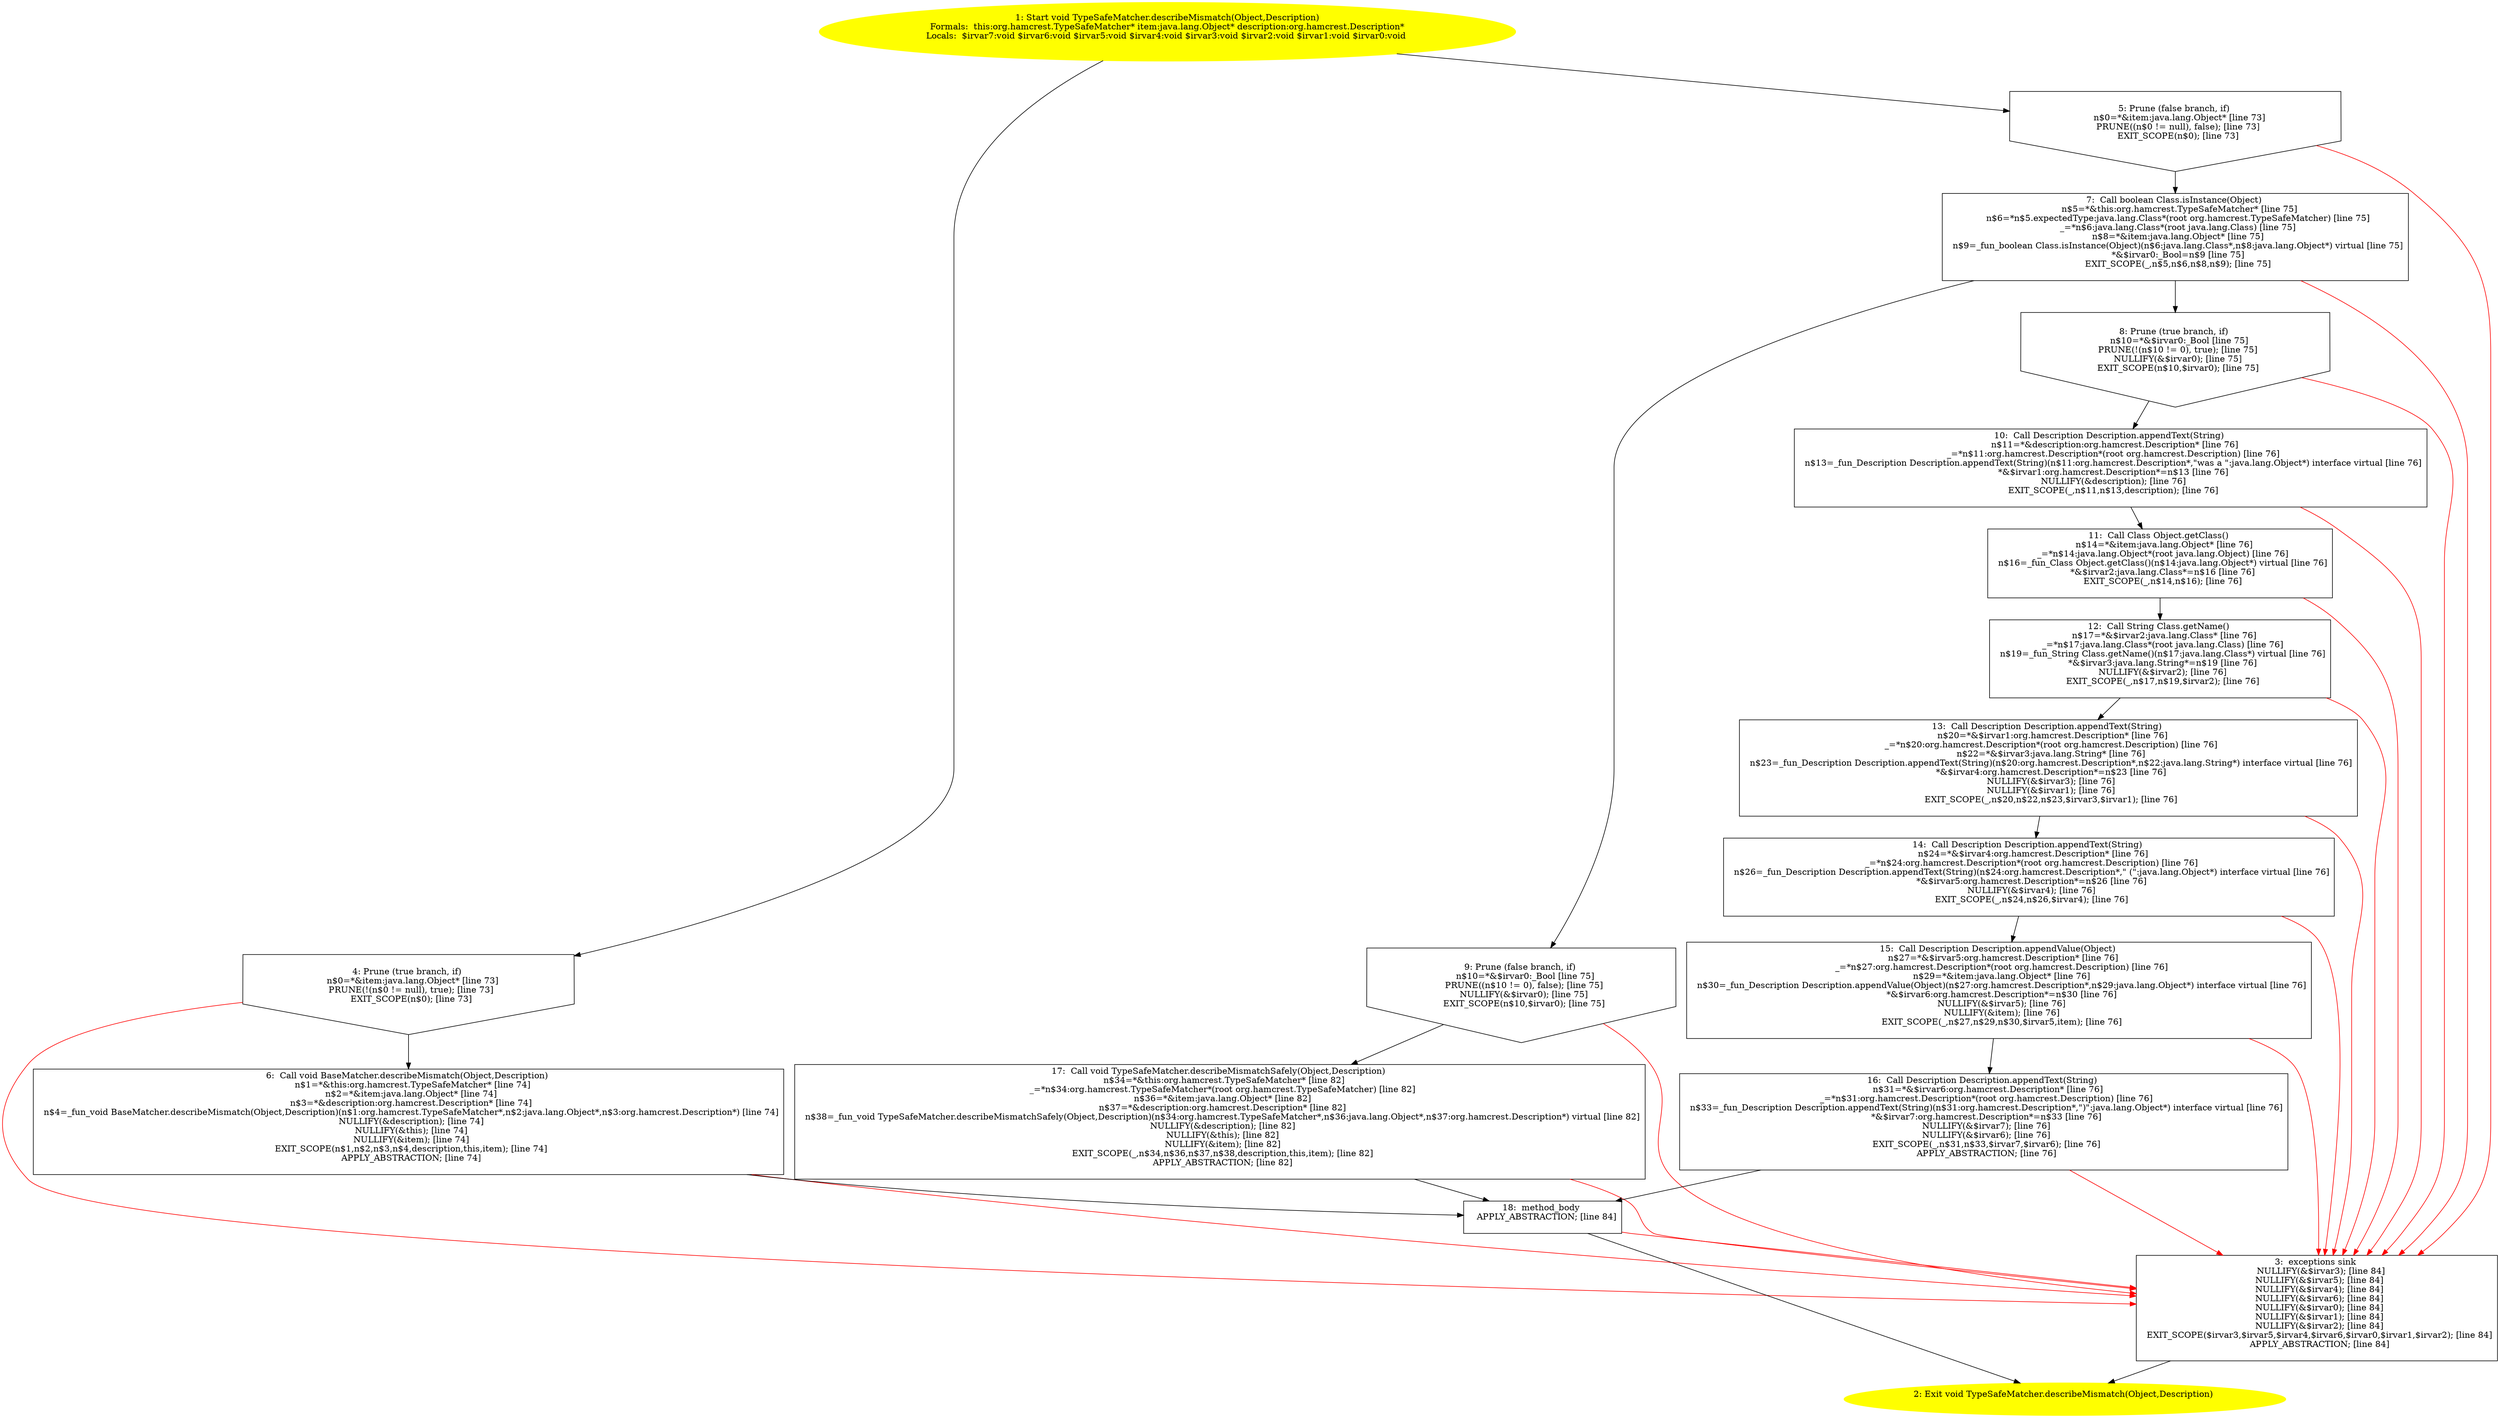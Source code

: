 /* @generated */
digraph cfg {
"org.hamcrest.TypeSafeMatcher.describeMismatch(java.lang.Object,org.hamcrest.Description):void.bdbcb7ede4fd30cacdd2224ee79eceba_1" [label="1: Start void TypeSafeMatcher.describeMismatch(Object,Description)\nFormals:  this:org.hamcrest.TypeSafeMatcher* item:java.lang.Object* description:org.hamcrest.Description*\nLocals:  $irvar7:void $irvar6:void $irvar5:void $irvar4:void $irvar3:void $irvar2:void $irvar1:void $irvar0:void \n  " color=yellow style=filled]
	

	 "org.hamcrest.TypeSafeMatcher.describeMismatch(java.lang.Object,org.hamcrest.Description):void.bdbcb7ede4fd30cacdd2224ee79eceba_1" -> "org.hamcrest.TypeSafeMatcher.describeMismatch(java.lang.Object,org.hamcrest.Description):void.bdbcb7ede4fd30cacdd2224ee79eceba_4" ;
	 "org.hamcrest.TypeSafeMatcher.describeMismatch(java.lang.Object,org.hamcrest.Description):void.bdbcb7ede4fd30cacdd2224ee79eceba_1" -> "org.hamcrest.TypeSafeMatcher.describeMismatch(java.lang.Object,org.hamcrest.Description):void.bdbcb7ede4fd30cacdd2224ee79eceba_5" ;
"org.hamcrest.TypeSafeMatcher.describeMismatch(java.lang.Object,org.hamcrest.Description):void.bdbcb7ede4fd30cacdd2224ee79eceba_2" [label="2: Exit void TypeSafeMatcher.describeMismatch(Object,Description) \n  " color=yellow style=filled]
	

"org.hamcrest.TypeSafeMatcher.describeMismatch(java.lang.Object,org.hamcrest.Description):void.bdbcb7ede4fd30cacdd2224ee79eceba_3" [label="3:  exceptions sink \n   NULLIFY(&$irvar3); [line 84]\n  NULLIFY(&$irvar5); [line 84]\n  NULLIFY(&$irvar4); [line 84]\n  NULLIFY(&$irvar6); [line 84]\n  NULLIFY(&$irvar0); [line 84]\n  NULLIFY(&$irvar1); [line 84]\n  NULLIFY(&$irvar2); [line 84]\n  EXIT_SCOPE($irvar3,$irvar5,$irvar4,$irvar6,$irvar0,$irvar1,$irvar2); [line 84]\n  APPLY_ABSTRACTION; [line 84]\n " shape="box"]
	

	 "org.hamcrest.TypeSafeMatcher.describeMismatch(java.lang.Object,org.hamcrest.Description):void.bdbcb7ede4fd30cacdd2224ee79eceba_3" -> "org.hamcrest.TypeSafeMatcher.describeMismatch(java.lang.Object,org.hamcrest.Description):void.bdbcb7ede4fd30cacdd2224ee79eceba_2" ;
"org.hamcrest.TypeSafeMatcher.describeMismatch(java.lang.Object,org.hamcrest.Description):void.bdbcb7ede4fd30cacdd2224ee79eceba_4" [label="4: Prune (true branch, if) \n   n$0=*&item:java.lang.Object* [line 73]\n  PRUNE(!(n$0 != null), true); [line 73]\n  EXIT_SCOPE(n$0); [line 73]\n " shape="invhouse"]
	

	 "org.hamcrest.TypeSafeMatcher.describeMismatch(java.lang.Object,org.hamcrest.Description):void.bdbcb7ede4fd30cacdd2224ee79eceba_4" -> "org.hamcrest.TypeSafeMatcher.describeMismatch(java.lang.Object,org.hamcrest.Description):void.bdbcb7ede4fd30cacdd2224ee79eceba_6" ;
	 "org.hamcrest.TypeSafeMatcher.describeMismatch(java.lang.Object,org.hamcrest.Description):void.bdbcb7ede4fd30cacdd2224ee79eceba_4" -> "org.hamcrest.TypeSafeMatcher.describeMismatch(java.lang.Object,org.hamcrest.Description):void.bdbcb7ede4fd30cacdd2224ee79eceba_3" [color="red" ];
"org.hamcrest.TypeSafeMatcher.describeMismatch(java.lang.Object,org.hamcrest.Description):void.bdbcb7ede4fd30cacdd2224ee79eceba_5" [label="5: Prune (false branch, if) \n   n$0=*&item:java.lang.Object* [line 73]\n  PRUNE((n$0 != null), false); [line 73]\n  EXIT_SCOPE(n$0); [line 73]\n " shape="invhouse"]
	

	 "org.hamcrest.TypeSafeMatcher.describeMismatch(java.lang.Object,org.hamcrest.Description):void.bdbcb7ede4fd30cacdd2224ee79eceba_5" -> "org.hamcrest.TypeSafeMatcher.describeMismatch(java.lang.Object,org.hamcrest.Description):void.bdbcb7ede4fd30cacdd2224ee79eceba_7" ;
	 "org.hamcrest.TypeSafeMatcher.describeMismatch(java.lang.Object,org.hamcrest.Description):void.bdbcb7ede4fd30cacdd2224ee79eceba_5" -> "org.hamcrest.TypeSafeMatcher.describeMismatch(java.lang.Object,org.hamcrest.Description):void.bdbcb7ede4fd30cacdd2224ee79eceba_3" [color="red" ];
"org.hamcrest.TypeSafeMatcher.describeMismatch(java.lang.Object,org.hamcrest.Description):void.bdbcb7ede4fd30cacdd2224ee79eceba_6" [label="6:  Call void BaseMatcher.describeMismatch(Object,Description) \n   n$1=*&this:org.hamcrest.TypeSafeMatcher* [line 74]\n  n$2=*&item:java.lang.Object* [line 74]\n  n$3=*&description:org.hamcrest.Description* [line 74]\n  n$4=_fun_void BaseMatcher.describeMismatch(Object,Description)(n$1:org.hamcrest.TypeSafeMatcher*,n$2:java.lang.Object*,n$3:org.hamcrest.Description*) [line 74]\n  NULLIFY(&description); [line 74]\n  NULLIFY(&this); [line 74]\n  NULLIFY(&item); [line 74]\n  EXIT_SCOPE(n$1,n$2,n$3,n$4,description,this,item); [line 74]\n  APPLY_ABSTRACTION; [line 74]\n " shape="box"]
	

	 "org.hamcrest.TypeSafeMatcher.describeMismatch(java.lang.Object,org.hamcrest.Description):void.bdbcb7ede4fd30cacdd2224ee79eceba_6" -> "org.hamcrest.TypeSafeMatcher.describeMismatch(java.lang.Object,org.hamcrest.Description):void.bdbcb7ede4fd30cacdd2224ee79eceba_18" ;
	 "org.hamcrest.TypeSafeMatcher.describeMismatch(java.lang.Object,org.hamcrest.Description):void.bdbcb7ede4fd30cacdd2224ee79eceba_6" -> "org.hamcrest.TypeSafeMatcher.describeMismatch(java.lang.Object,org.hamcrest.Description):void.bdbcb7ede4fd30cacdd2224ee79eceba_3" [color="red" ];
"org.hamcrest.TypeSafeMatcher.describeMismatch(java.lang.Object,org.hamcrest.Description):void.bdbcb7ede4fd30cacdd2224ee79eceba_7" [label="7:  Call boolean Class.isInstance(Object) \n   n$5=*&this:org.hamcrest.TypeSafeMatcher* [line 75]\n  n$6=*n$5.expectedType:java.lang.Class*(root org.hamcrest.TypeSafeMatcher) [line 75]\n  _=*n$6:java.lang.Class*(root java.lang.Class) [line 75]\n  n$8=*&item:java.lang.Object* [line 75]\n  n$9=_fun_boolean Class.isInstance(Object)(n$6:java.lang.Class*,n$8:java.lang.Object*) virtual [line 75]\n  *&$irvar0:_Bool=n$9 [line 75]\n  EXIT_SCOPE(_,n$5,n$6,n$8,n$9); [line 75]\n " shape="box"]
	

	 "org.hamcrest.TypeSafeMatcher.describeMismatch(java.lang.Object,org.hamcrest.Description):void.bdbcb7ede4fd30cacdd2224ee79eceba_7" -> "org.hamcrest.TypeSafeMatcher.describeMismatch(java.lang.Object,org.hamcrest.Description):void.bdbcb7ede4fd30cacdd2224ee79eceba_8" ;
	 "org.hamcrest.TypeSafeMatcher.describeMismatch(java.lang.Object,org.hamcrest.Description):void.bdbcb7ede4fd30cacdd2224ee79eceba_7" -> "org.hamcrest.TypeSafeMatcher.describeMismatch(java.lang.Object,org.hamcrest.Description):void.bdbcb7ede4fd30cacdd2224ee79eceba_9" ;
	 "org.hamcrest.TypeSafeMatcher.describeMismatch(java.lang.Object,org.hamcrest.Description):void.bdbcb7ede4fd30cacdd2224ee79eceba_7" -> "org.hamcrest.TypeSafeMatcher.describeMismatch(java.lang.Object,org.hamcrest.Description):void.bdbcb7ede4fd30cacdd2224ee79eceba_3" [color="red" ];
"org.hamcrest.TypeSafeMatcher.describeMismatch(java.lang.Object,org.hamcrest.Description):void.bdbcb7ede4fd30cacdd2224ee79eceba_8" [label="8: Prune (true branch, if) \n   n$10=*&$irvar0:_Bool [line 75]\n  PRUNE(!(n$10 != 0), true); [line 75]\n  NULLIFY(&$irvar0); [line 75]\n  EXIT_SCOPE(n$10,$irvar0); [line 75]\n " shape="invhouse"]
	

	 "org.hamcrest.TypeSafeMatcher.describeMismatch(java.lang.Object,org.hamcrest.Description):void.bdbcb7ede4fd30cacdd2224ee79eceba_8" -> "org.hamcrest.TypeSafeMatcher.describeMismatch(java.lang.Object,org.hamcrest.Description):void.bdbcb7ede4fd30cacdd2224ee79eceba_10" ;
	 "org.hamcrest.TypeSafeMatcher.describeMismatch(java.lang.Object,org.hamcrest.Description):void.bdbcb7ede4fd30cacdd2224ee79eceba_8" -> "org.hamcrest.TypeSafeMatcher.describeMismatch(java.lang.Object,org.hamcrest.Description):void.bdbcb7ede4fd30cacdd2224ee79eceba_3" [color="red" ];
"org.hamcrest.TypeSafeMatcher.describeMismatch(java.lang.Object,org.hamcrest.Description):void.bdbcb7ede4fd30cacdd2224ee79eceba_9" [label="9: Prune (false branch, if) \n   n$10=*&$irvar0:_Bool [line 75]\n  PRUNE((n$10 != 0), false); [line 75]\n  NULLIFY(&$irvar0); [line 75]\n  EXIT_SCOPE(n$10,$irvar0); [line 75]\n " shape="invhouse"]
	

	 "org.hamcrest.TypeSafeMatcher.describeMismatch(java.lang.Object,org.hamcrest.Description):void.bdbcb7ede4fd30cacdd2224ee79eceba_9" -> "org.hamcrest.TypeSafeMatcher.describeMismatch(java.lang.Object,org.hamcrest.Description):void.bdbcb7ede4fd30cacdd2224ee79eceba_17" ;
	 "org.hamcrest.TypeSafeMatcher.describeMismatch(java.lang.Object,org.hamcrest.Description):void.bdbcb7ede4fd30cacdd2224ee79eceba_9" -> "org.hamcrest.TypeSafeMatcher.describeMismatch(java.lang.Object,org.hamcrest.Description):void.bdbcb7ede4fd30cacdd2224ee79eceba_3" [color="red" ];
"org.hamcrest.TypeSafeMatcher.describeMismatch(java.lang.Object,org.hamcrest.Description):void.bdbcb7ede4fd30cacdd2224ee79eceba_10" [label="10:  Call Description Description.appendText(String) \n   n$11=*&description:org.hamcrest.Description* [line 76]\n  _=*n$11:org.hamcrest.Description*(root org.hamcrest.Description) [line 76]\n  n$13=_fun_Description Description.appendText(String)(n$11:org.hamcrest.Description*,\"was a \":java.lang.Object*) interface virtual [line 76]\n  *&$irvar1:org.hamcrest.Description*=n$13 [line 76]\n  NULLIFY(&description); [line 76]\n  EXIT_SCOPE(_,n$11,n$13,description); [line 76]\n " shape="box"]
	

	 "org.hamcrest.TypeSafeMatcher.describeMismatch(java.lang.Object,org.hamcrest.Description):void.bdbcb7ede4fd30cacdd2224ee79eceba_10" -> "org.hamcrest.TypeSafeMatcher.describeMismatch(java.lang.Object,org.hamcrest.Description):void.bdbcb7ede4fd30cacdd2224ee79eceba_11" ;
	 "org.hamcrest.TypeSafeMatcher.describeMismatch(java.lang.Object,org.hamcrest.Description):void.bdbcb7ede4fd30cacdd2224ee79eceba_10" -> "org.hamcrest.TypeSafeMatcher.describeMismatch(java.lang.Object,org.hamcrest.Description):void.bdbcb7ede4fd30cacdd2224ee79eceba_3" [color="red" ];
"org.hamcrest.TypeSafeMatcher.describeMismatch(java.lang.Object,org.hamcrest.Description):void.bdbcb7ede4fd30cacdd2224ee79eceba_11" [label="11:  Call Class Object.getClass() \n   n$14=*&item:java.lang.Object* [line 76]\n  _=*n$14:java.lang.Object*(root java.lang.Object) [line 76]\n  n$16=_fun_Class Object.getClass()(n$14:java.lang.Object*) virtual [line 76]\n  *&$irvar2:java.lang.Class*=n$16 [line 76]\n  EXIT_SCOPE(_,n$14,n$16); [line 76]\n " shape="box"]
	

	 "org.hamcrest.TypeSafeMatcher.describeMismatch(java.lang.Object,org.hamcrest.Description):void.bdbcb7ede4fd30cacdd2224ee79eceba_11" -> "org.hamcrest.TypeSafeMatcher.describeMismatch(java.lang.Object,org.hamcrest.Description):void.bdbcb7ede4fd30cacdd2224ee79eceba_12" ;
	 "org.hamcrest.TypeSafeMatcher.describeMismatch(java.lang.Object,org.hamcrest.Description):void.bdbcb7ede4fd30cacdd2224ee79eceba_11" -> "org.hamcrest.TypeSafeMatcher.describeMismatch(java.lang.Object,org.hamcrest.Description):void.bdbcb7ede4fd30cacdd2224ee79eceba_3" [color="red" ];
"org.hamcrest.TypeSafeMatcher.describeMismatch(java.lang.Object,org.hamcrest.Description):void.bdbcb7ede4fd30cacdd2224ee79eceba_12" [label="12:  Call String Class.getName() \n   n$17=*&$irvar2:java.lang.Class* [line 76]\n  _=*n$17:java.lang.Class*(root java.lang.Class) [line 76]\n  n$19=_fun_String Class.getName()(n$17:java.lang.Class*) virtual [line 76]\n  *&$irvar3:java.lang.String*=n$19 [line 76]\n  NULLIFY(&$irvar2); [line 76]\n  EXIT_SCOPE(_,n$17,n$19,$irvar2); [line 76]\n " shape="box"]
	

	 "org.hamcrest.TypeSafeMatcher.describeMismatch(java.lang.Object,org.hamcrest.Description):void.bdbcb7ede4fd30cacdd2224ee79eceba_12" -> "org.hamcrest.TypeSafeMatcher.describeMismatch(java.lang.Object,org.hamcrest.Description):void.bdbcb7ede4fd30cacdd2224ee79eceba_13" ;
	 "org.hamcrest.TypeSafeMatcher.describeMismatch(java.lang.Object,org.hamcrest.Description):void.bdbcb7ede4fd30cacdd2224ee79eceba_12" -> "org.hamcrest.TypeSafeMatcher.describeMismatch(java.lang.Object,org.hamcrest.Description):void.bdbcb7ede4fd30cacdd2224ee79eceba_3" [color="red" ];
"org.hamcrest.TypeSafeMatcher.describeMismatch(java.lang.Object,org.hamcrest.Description):void.bdbcb7ede4fd30cacdd2224ee79eceba_13" [label="13:  Call Description Description.appendText(String) \n   n$20=*&$irvar1:org.hamcrest.Description* [line 76]\n  _=*n$20:org.hamcrest.Description*(root org.hamcrest.Description) [line 76]\n  n$22=*&$irvar3:java.lang.String* [line 76]\n  n$23=_fun_Description Description.appendText(String)(n$20:org.hamcrest.Description*,n$22:java.lang.String*) interface virtual [line 76]\n  *&$irvar4:org.hamcrest.Description*=n$23 [line 76]\n  NULLIFY(&$irvar3); [line 76]\n  NULLIFY(&$irvar1); [line 76]\n  EXIT_SCOPE(_,n$20,n$22,n$23,$irvar3,$irvar1); [line 76]\n " shape="box"]
	

	 "org.hamcrest.TypeSafeMatcher.describeMismatch(java.lang.Object,org.hamcrest.Description):void.bdbcb7ede4fd30cacdd2224ee79eceba_13" -> "org.hamcrest.TypeSafeMatcher.describeMismatch(java.lang.Object,org.hamcrest.Description):void.bdbcb7ede4fd30cacdd2224ee79eceba_14" ;
	 "org.hamcrest.TypeSafeMatcher.describeMismatch(java.lang.Object,org.hamcrest.Description):void.bdbcb7ede4fd30cacdd2224ee79eceba_13" -> "org.hamcrest.TypeSafeMatcher.describeMismatch(java.lang.Object,org.hamcrest.Description):void.bdbcb7ede4fd30cacdd2224ee79eceba_3" [color="red" ];
"org.hamcrest.TypeSafeMatcher.describeMismatch(java.lang.Object,org.hamcrest.Description):void.bdbcb7ede4fd30cacdd2224ee79eceba_14" [label="14:  Call Description Description.appendText(String) \n   n$24=*&$irvar4:org.hamcrest.Description* [line 76]\n  _=*n$24:org.hamcrest.Description*(root org.hamcrest.Description) [line 76]\n  n$26=_fun_Description Description.appendText(String)(n$24:org.hamcrest.Description*,\" (\":java.lang.Object*) interface virtual [line 76]\n  *&$irvar5:org.hamcrest.Description*=n$26 [line 76]\n  NULLIFY(&$irvar4); [line 76]\n  EXIT_SCOPE(_,n$24,n$26,$irvar4); [line 76]\n " shape="box"]
	

	 "org.hamcrest.TypeSafeMatcher.describeMismatch(java.lang.Object,org.hamcrest.Description):void.bdbcb7ede4fd30cacdd2224ee79eceba_14" -> "org.hamcrest.TypeSafeMatcher.describeMismatch(java.lang.Object,org.hamcrest.Description):void.bdbcb7ede4fd30cacdd2224ee79eceba_15" ;
	 "org.hamcrest.TypeSafeMatcher.describeMismatch(java.lang.Object,org.hamcrest.Description):void.bdbcb7ede4fd30cacdd2224ee79eceba_14" -> "org.hamcrest.TypeSafeMatcher.describeMismatch(java.lang.Object,org.hamcrest.Description):void.bdbcb7ede4fd30cacdd2224ee79eceba_3" [color="red" ];
"org.hamcrest.TypeSafeMatcher.describeMismatch(java.lang.Object,org.hamcrest.Description):void.bdbcb7ede4fd30cacdd2224ee79eceba_15" [label="15:  Call Description Description.appendValue(Object) \n   n$27=*&$irvar5:org.hamcrest.Description* [line 76]\n  _=*n$27:org.hamcrest.Description*(root org.hamcrest.Description) [line 76]\n  n$29=*&item:java.lang.Object* [line 76]\n  n$30=_fun_Description Description.appendValue(Object)(n$27:org.hamcrest.Description*,n$29:java.lang.Object*) interface virtual [line 76]\n  *&$irvar6:org.hamcrest.Description*=n$30 [line 76]\n  NULLIFY(&$irvar5); [line 76]\n  NULLIFY(&item); [line 76]\n  EXIT_SCOPE(_,n$27,n$29,n$30,$irvar5,item); [line 76]\n " shape="box"]
	

	 "org.hamcrest.TypeSafeMatcher.describeMismatch(java.lang.Object,org.hamcrest.Description):void.bdbcb7ede4fd30cacdd2224ee79eceba_15" -> "org.hamcrest.TypeSafeMatcher.describeMismatch(java.lang.Object,org.hamcrest.Description):void.bdbcb7ede4fd30cacdd2224ee79eceba_16" ;
	 "org.hamcrest.TypeSafeMatcher.describeMismatch(java.lang.Object,org.hamcrest.Description):void.bdbcb7ede4fd30cacdd2224ee79eceba_15" -> "org.hamcrest.TypeSafeMatcher.describeMismatch(java.lang.Object,org.hamcrest.Description):void.bdbcb7ede4fd30cacdd2224ee79eceba_3" [color="red" ];
"org.hamcrest.TypeSafeMatcher.describeMismatch(java.lang.Object,org.hamcrest.Description):void.bdbcb7ede4fd30cacdd2224ee79eceba_16" [label="16:  Call Description Description.appendText(String) \n   n$31=*&$irvar6:org.hamcrest.Description* [line 76]\n  _=*n$31:org.hamcrest.Description*(root org.hamcrest.Description) [line 76]\n  n$33=_fun_Description Description.appendText(String)(n$31:org.hamcrest.Description*,\")\":java.lang.Object*) interface virtual [line 76]\n  *&$irvar7:org.hamcrest.Description*=n$33 [line 76]\n  NULLIFY(&$irvar7); [line 76]\n  NULLIFY(&$irvar6); [line 76]\n  EXIT_SCOPE(_,n$31,n$33,$irvar7,$irvar6); [line 76]\n  APPLY_ABSTRACTION; [line 76]\n " shape="box"]
	

	 "org.hamcrest.TypeSafeMatcher.describeMismatch(java.lang.Object,org.hamcrest.Description):void.bdbcb7ede4fd30cacdd2224ee79eceba_16" -> "org.hamcrest.TypeSafeMatcher.describeMismatch(java.lang.Object,org.hamcrest.Description):void.bdbcb7ede4fd30cacdd2224ee79eceba_18" ;
	 "org.hamcrest.TypeSafeMatcher.describeMismatch(java.lang.Object,org.hamcrest.Description):void.bdbcb7ede4fd30cacdd2224ee79eceba_16" -> "org.hamcrest.TypeSafeMatcher.describeMismatch(java.lang.Object,org.hamcrest.Description):void.bdbcb7ede4fd30cacdd2224ee79eceba_3" [color="red" ];
"org.hamcrest.TypeSafeMatcher.describeMismatch(java.lang.Object,org.hamcrest.Description):void.bdbcb7ede4fd30cacdd2224ee79eceba_17" [label="17:  Call void TypeSafeMatcher.describeMismatchSafely(Object,Description) \n   n$34=*&this:org.hamcrest.TypeSafeMatcher* [line 82]\n  _=*n$34:org.hamcrest.TypeSafeMatcher*(root org.hamcrest.TypeSafeMatcher) [line 82]\n  n$36=*&item:java.lang.Object* [line 82]\n  n$37=*&description:org.hamcrest.Description* [line 82]\n  n$38=_fun_void TypeSafeMatcher.describeMismatchSafely(Object,Description)(n$34:org.hamcrest.TypeSafeMatcher*,n$36:java.lang.Object*,n$37:org.hamcrest.Description*) virtual [line 82]\n  NULLIFY(&description); [line 82]\n  NULLIFY(&this); [line 82]\n  NULLIFY(&item); [line 82]\n  EXIT_SCOPE(_,n$34,n$36,n$37,n$38,description,this,item); [line 82]\n  APPLY_ABSTRACTION; [line 82]\n " shape="box"]
	

	 "org.hamcrest.TypeSafeMatcher.describeMismatch(java.lang.Object,org.hamcrest.Description):void.bdbcb7ede4fd30cacdd2224ee79eceba_17" -> "org.hamcrest.TypeSafeMatcher.describeMismatch(java.lang.Object,org.hamcrest.Description):void.bdbcb7ede4fd30cacdd2224ee79eceba_18" ;
	 "org.hamcrest.TypeSafeMatcher.describeMismatch(java.lang.Object,org.hamcrest.Description):void.bdbcb7ede4fd30cacdd2224ee79eceba_17" -> "org.hamcrest.TypeSafeMatcher.describeMismatch(java.lang.Object,org.hamcrest.Description):void.bdbcb7ede4fd30cacdd2224ee79eceba_3" [color="red" ];
"org.hamcrest.TypeSafeMatcher.describeMismatch(java.lang.Object,org.hamcrest.Description):void.bdbcb7ede4fd30cacdd2224ee79eceba_18" [label="18:  method_body \n   APPLY_ABSTRACTION; [line 84]\n " shape="box"]
	

	 "org.hamcrest.TypeSafeMatcher.describeMismatch(java.lang.Object,org.hamcrest.Description):void.bdbcb7ede4fd30cacdd2224ee79eceba_18" -> "org.hamcrest.TypeSafeMatcher.describeMismatch(java.lang.Object,org.hamcrest.Description):void.bdbcb7ede4fd30cacdd2224ee79eceba_2" ;
	 "org.hamcrest.TypeSafeMatcher.describeMismatch(java.lang.Object,org.hamcrest.Description):void.bdbcb7ede4fd30cacdd2224ee79eceba_18" -> "org.hamcrest.TypeSafeMatcher.describeMismatch(java.lang.Object,org.hamcrest.Description):void.bdbcb7ede4fd30cacdd2224ee79eceba_3" [color="red" ];
}
